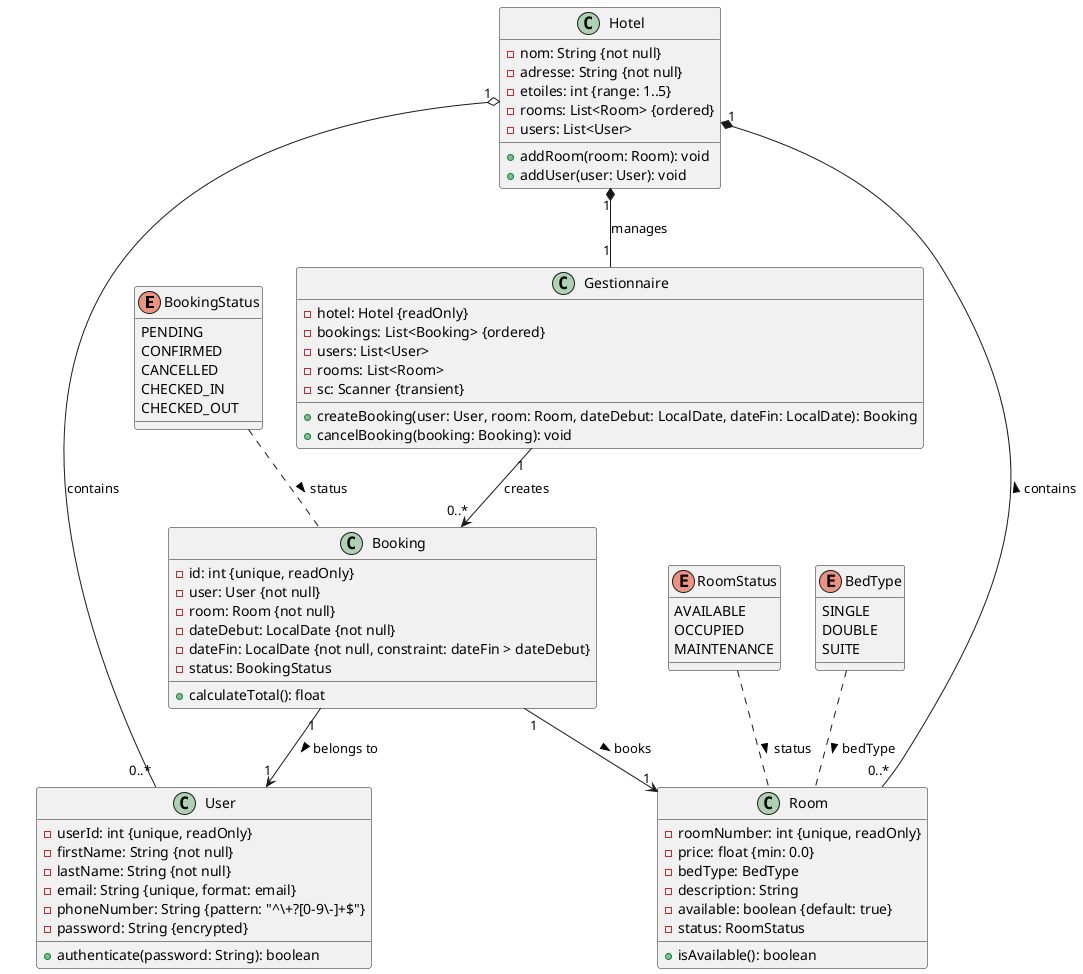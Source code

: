 @startuml

' --- Enumerations ---
enum BookingStatus {
  PENDING
  CONFIRMED
  CANCELLED
  CHECKED_IN
  CHECKED_OUT
}

enum RoomStatus {
  AVAILABLE
  OCCUPIED
  MAINTENANCE
}

enum BedType {
  SINGLE
  DOUBLE
  SUITE
}

' --- Classes ---
class Hotel {
  - nom: String {not null}
  - adresse: String {not null}
  - etoiles: int {range: 1..5}
  - rooms: List<Room> {ordered}
  - users: List<User>
  + addRoom(room: Room): void
  + addUser(user: User): void
}

class Gestionnaire {
  - hotel: Hotel {readOnly}
  - bookings: List<Booking> {ordered}
  - users: List<User>
  - rooms: List<Room>
  - sc: Scanner {transient}
  + createBooking(user: User, room: Room, dateDebut: LocalDate, dateFin: LocalDate): Booking
  + cancelBooking(booking: Booking): void
}

class Booking {
  - id: int {unique, readOnly}
  - user: User {not null}
  - room: Room {not null}
  - dateDebut: LocalDate {not null}
  - dateFin: LocalDate {not null, constraint: dateFin > dateDebut}
  - status: BookingStatus
  + calculateTotal(): float
}

class User {
  - userId: int {unique, readOnly}
  - firstName: String {not null}
  - lastName: String {not null}
  - email: String {unique, format: email}
  - phoneNumber: String {pattern: "^\\+?[0-9\\-]+$"}
  - password: String {encrypted}
  + authenticate(password: String): boolean
}

class Room {
  - roomNumber: int {unique, readOnly}
  - price: float {min: 0.0}
  - bedType: BedType
  - description: String
  - available: boolean {default: true}
  - status: RoomStatus
  + isAvailable(): boolean
}

' --- Associations with proper arrows ---
Hotel "1" *-- "1" Gestionnaire : manages
Hotel "1" *-- "0..*" Room : contains <
Hotel "1" o-- "0..*" User : contains
Gestionnaire "1" --> "0..*" Booking : creates
Booking "1" --> "1" User : belongs to >
Booking "1" --> "1" Room : books >

' --- Enumeration relationships ---
BookingStatus .. Booking : status >
RoomStatus .. Room : status >
BedType .. Room : bedType >

@enduml
